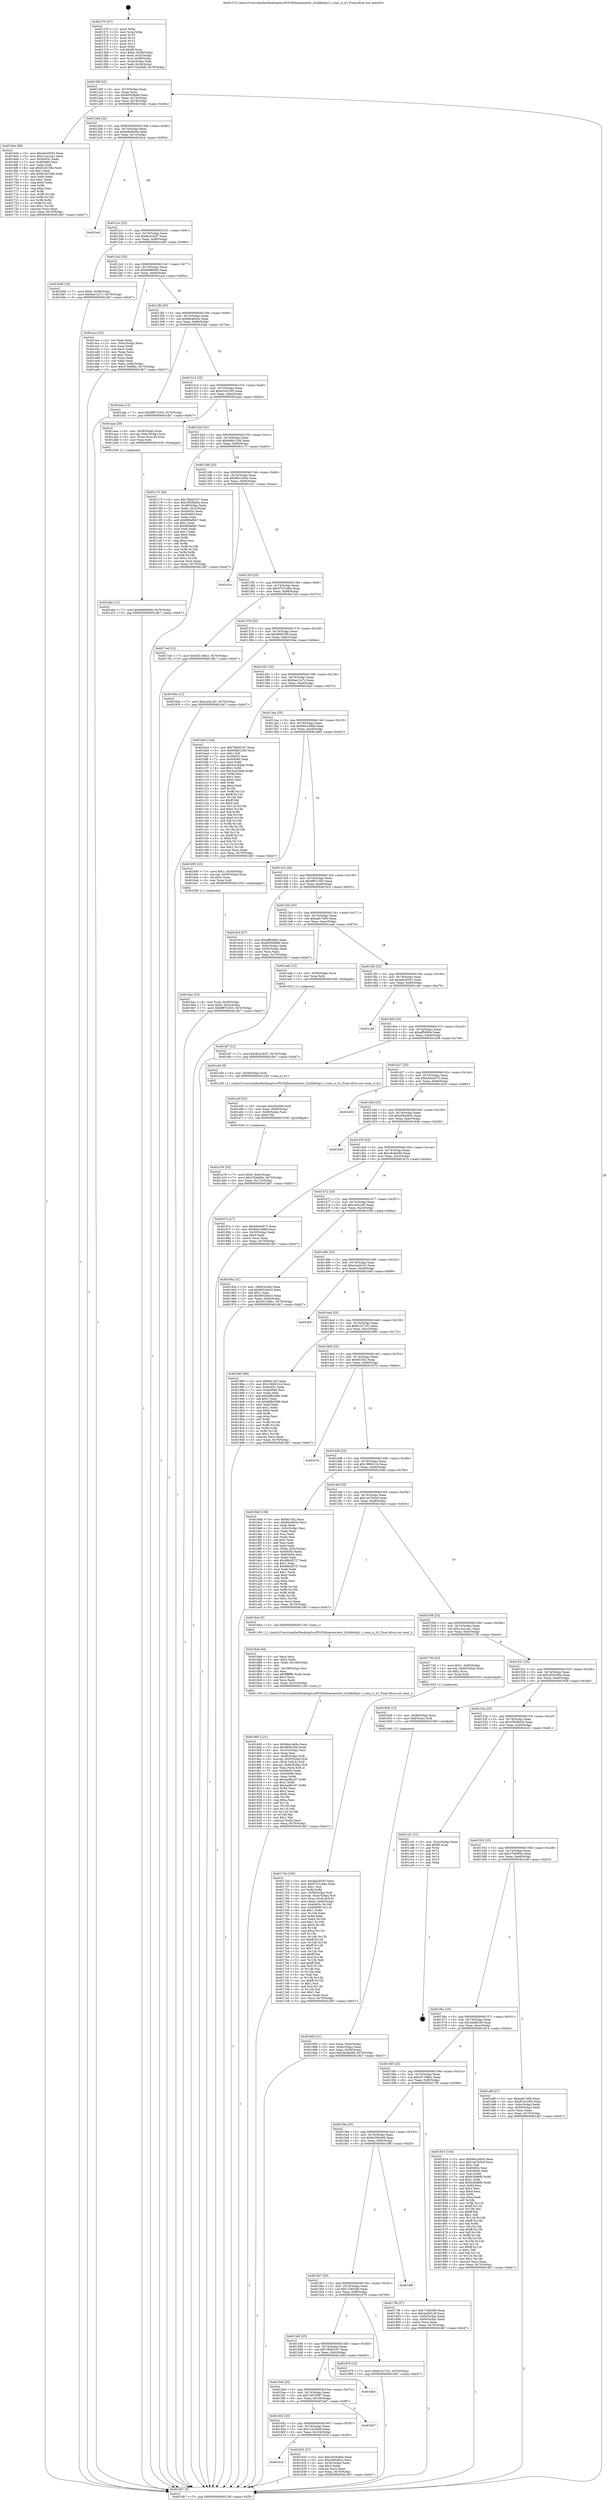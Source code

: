 digraph "0x401270" {
  label = "0x401270 (/mnt/c/Users/mathe/Desktop/tcc/POCII/binaries/extr_h2olibhttp1.c_conn_is_h1_Final-ollvm.out::main(0))"
  labelloc = "t"
  node[shape=record]

  Entry [label="",width=0.3,height=0.3,shape=circle,fillcolor=black,style=filled]
  "0x40129f" [label="{
     0x40129f [23]\l
     | [instrs]\l
     &nbsp;&nbsp;0x40129f \<+3\>: mov -0x70(%rbp),%eax\l
     &nbsp;&nbsp;0x4012a2 \<+2\>: mov %eax,%ecx\l
     &nbsp;&nbsp;0x4012a4 \<+6\>: sub $0x80928b8d,%ecx\l
     &nbsp;&nbsp;0x4012aa \<+3\>: mov %eax,-0x74(%rbp)\l
     &nbsp;&nbsp;0x4012ad \<+3\>: mov %ecx,-0x78(%rbp)\l
     &nbsp;&nbsp;0x4012b0 \<+6\>: je 00000000004016de \<main+0x46e\>\l
  }"]
  "0x4016de" [label="{
     0x4016de [88]\l
     | [instrs]\l
     &nbsp;&nbsp;0x4016de \<+5\>: mov $0xafa20553,%eax\l
     &nbsp;&nbsp;0x4016e3 \<+5\>: mov $0x1cca1aa1,%ecx\l
     &nbsp;&nbsp;0x4016e8 \<+7\>: mov 0x40405c,%edx\l
     &nbsp;&nbsp;0x4016ef \<+7\>: mov 0x404060,%esi\l
     &nbsp;&nbsp;0x4016f6 \<+2\>: mov %edx,%edi\l
     &nbsp;&nbsp;0x4016f8 \<+6\>: sub $0xf23d158d,%edi\l
     &nbsp;&nbsp;0x4016fe \<+3\>: sub $0x1,%edi\l
     &nbsp;&nbsp;0x401701 \<+6\>: add $0xf23d158d,%edi\l
     &nbsp;&nbsp;0x401707 \<+3\>: imul %edi,%edx\l
     &nbsp;&nbsp;0x40170a \<+3\>: and $0x1,%edx\l
     &nbsp;&nbsp;0x40170d \<+3\>: cmp $0x0,%edx\l
     &nbsp;&nbsp;0x401710 \<+4\>: sete %r8b\l
     &nbsp;&nbsp;0x401714 \<+3\>: cmp $0xa,%esi\l
     &nbsp;&nbsp;0x401717 \<+4\>: setl %r9b\l
     &nbsp;&nbsp;0x40171b \<+3\>: mov %r8b,%r10b\l
     &nbsp;&nbsp;0x40171e \<+3\>: and %r9b,%r10b\l
     &nbsp;&nbsp;0x401721 \<+3\>: xor %r9b,%r8b\l
     &nbsp;&nbsp;0x401724 \<+3\>: or %r8b,%r10b\l
     &nbsp;&nbsp;0x401727 \<+4\>: test $0x1,%r10b\l
     &nbsp;&nbsp;0x40172b \<+3\>: cmovne %ecx,%eax\l
     &nbsp;&nbsp;0x40172e \<+3\>: mov %eax,-0x70(%rbp)\l
     &nbsp;&nbsp;0x401731 \<+5\>: jmp 0000000000401db7 \<main+0xb47\>\l
  }"]
  "0x4012b6" [label="{
     0x4012b6 [22]\l
     | [instrs]\l
     &nbsp;&nbsp;0x4012b6 \<+5\>: jmp 00000000004012bb \<main+0x4b\>\l
     &nbsp;&nbsp;0x4012bb \<+3\>: mov -0x74(%rbp),%eax\l
     &nbsp;&nbsp;0x4012be \<+5\>: sub $0x840d8c6a,%eax\l
     &nbsp;&nbsp;0x4012c3 \<+3\>: mov %eax,-0x7c(%rbp)\l
     &nbsp;&nbsp;0x4012c6 \<+6\>: je 0000000000401bc4 \<main+0x954\>\l
  }"]
  Exit [label="",width=0.3,height=0.3,shape=circle,fillcolor=black,style=filled,peripheries=2]
  "0x401bc4" [label="{
     0x401bc4\l
  }", style=dashed]
  "0x4012cc" [label="{
     0x4012cc [22]\l
     | [instrs]\l
     &nbsp;&nbsp;0x4012cc \<+5\>: jmp 00000000004012d1 \<main+0x61\>\l
     &nbsp;&nbsp;0x4012d1 \<+3\>: mov -0x74(%rbp),%eax\l
     &nbsp;&nbsp;0x4012d4 \<+5\>: sub $0x8c418cf7,%eax\l
     &nbsp;&nbsp;0x4012d9 \<+3\>: mov %eax,-0x80(%rbp)\l
     &nbsp;&nbsp;0x4012dc \<+6\>: je 0000000000401bd0 \<main+0x960\>\l
  }"]
  "0x401af7" [label="{
     0x401af7 [12]\l
     | [instrs]\l
     &nbsp;&nbsp;0x401af7 \<+7\>: movl $0x8c418cf7,-0x70(%rbp)\l
     &nbsp;&nbsp;0x401afe \<+5\>: jmp 0000000000401db7 \<main+0xb47\>\l
  }"]
  "0x401bd0" [label="{
     0x401bd0 [19]\l
     | [instrs]\l
     &nbsp;&nbsp;0x401bd0 \<+7\>: movl $0x0,-0x38(%rbp)\l
     &nbsp;&nbsp;0x401bd7 \<+7\>: movl $0x9ae12c7c,-0x70(%rbp)\l
     &nbsp;&nbsp;0x401bde \<+5\>: jmp 0000000000401db7 \<main+0xb47\>\l
  }"]
  "0x4012e2" [label="{
     0x4012e2 [25]\l
     | [instrs]\l
     &nbsp;&nbsp;0x4012e2 \<+5\>: jmp 00000000004012e7 \<main+0x77\>\l
     &nbsp;&nbsp;0x4012e7 \<+3\>: mov -0x74(%rbp),%eax\l
     &nbsp;&nbsp;0x4012ea \<+5\>: sub $0x8e8884f4,%eax\l
     &nbsp;&nbsp;0x4012ef \<+6\>: mov %eax,-0x84(%rbp)\l
     &nbsp;&nbsp;0x4012f5 \<+6\>: je 0000000000401aca \<main+0x85a\>\l
  }"]
  "0x401abe" [label="{
     0x401abe [12]\l
     | [instrs]\l
     &nbsp;&nbsp;0x401abe \<+7\>: movl $0x8e8884f4,-0x70(%rbp)\l
     &nbsp;&nbsp;0x401ac5 \<+5\>: jmp 0000000000401db7 \<main+0xb47\>\l
  }"]
  "0x401aca" [label="{
     0x401aca [33]\l
     | [instrs]\l
     &nbsp;&nbsp;0x401aca \<+2\>: xor %eax,%eax\l
     &nbsp;&nbsp;0x401acc \<+3\>: mov -0x6c(%rbp),%ecx\l
     &nbsp;&nbsp;0x401acf \<+2\>: mov %eax,%edx\l
     &nbsp;&nbsp;0x401ad1 \<+2\>: sub %ecx,%edx\l
     &nbsp;&nbsp;0x401ad3 \<+2\>: mov %eax,%ecx\l
     &nbsp;&nbsp;0x401ad5 \<+3\>: sub $0x1,%ecx\l
     &nbsp;&nbsp;0x401ad8 \<+2\>: add %ecx,%edx\l
     &nbsp;&nbsp;0x401ada \<+2\>: sub %edx,%eax\l
     &nbsp;&nbsp;0x401adc \<+3\>: mov %eax,-0x6c(%rbp)\l
     &nbsp;&nbsp;0x401adf \<+7\>: movl $0x37b6df5e,-0x70(%rbp)\l
     &nbsp;&nbsp;0x401ae6 \<+5\>: jmp 0000000000401db7 \<main+0xb47\>\l
  }"]
  "0x4012fb" [label="{
     0x4012fb [25]\l
     | [instrs]\l
     &nbsp;&nbsp;0x4012fb \<+5\>: jmp 0000000000401300 \<main+0x90\>\l
     &nbsp;&nbsp;0x401300 \<+3\>: mov -0x74(%rbp),%eax\l
     &nbsp;&nbsp;0x401303 \<+5\>: sub $0x8fca845e,%eax\l
     &nbsp;&nbsp;0x401308 \<+6\>: mov %eax,-0x88(%rbp)\l
     &nbsp;&nbsp;0x40130e \<+6\>: je 0000000000401a4a \<main+0x7da\>\l
  }"]
  "0x401a76" [label="{
     0x401a76 [25]\l
     | [instrs]\l
     &nbsp;&nbsp;0x401a76 \<+7\>: movl $0x0,-0x6c(%rbp)\l
     &nbsp;&nbsp;0x401a7d \<+7\>: movl $0x37b6df5e,-0x70(%rbp)\l
     &nbsp;&nbsp;0x401a84 \<+6\>: mov %eax,-0x110(%rbp)\l
     &nbsp;&nbsp;0x401a8a \<+5\>: jmp 0000000000401db7 \<main+0xb47\>\l
  }"]
  "0x401a4a" [label="{
     0x401a4a [12]\l
     | [instrs]\l
     &nbsp;&nbsp;0x401a4a \<+7\>: movl $0x9f972303,-0x70(%rbp)\l
     &nbsp;&nbsp;0x401a51 \<+5\>: jmp 0000000000401db7 \<main+0xb47\>\l
  }"]
  "0x401314" [label="{
     0x401314 [25]\l
     | [instrs]\l
     &nbsp;&nbsp;0x401314 \<+5\>: jmp 0000000000401319 \<main+0xa9\>\l
     &nbsp;&nbsp;0x401319 \<+3\>: mov -0x74(%rbp),%eax\l
     &nbsp;&nbsp;0x40131c \<+5\>: sub $0x91641f05,%eax\l
     &nbsp;&nbsp;0x401321 \<+6\>: mov %eax,-0x8c(%rbp)\l
     &nbsp;&nbsp;0x401327 \<+6\>: je 0000000000401aaa \<main+0x83a\>\l
  }"]
  "0x401a5f" [label="{
     0x401a5f [23]\l
     | [instrs]\l
     &nbsp;&nbsp;0x401a5f \<+10\>: movabs $0x4020b6,%rdi\l
     &nbsp;&nbsp;0x401a69 \<+3\>: mov %eax,-0x68(%rbp)\l
     &nbsp;&nbsp;0x401a6c \<+3\>: mov -0x68(%rbp),%esi\l
     &nbsp;&nbsp;0x401a6f \<+2\>: mov $0x0,%al\l
     &nbsp;&nbsp;0x401a71 \<+5\>: call 0000000000401040 \<printf@plt\>\l
     | [calls]\l
     &nbsp;&nbsp;0x401040 \{1\} (unknown)\l
  }"]
  "0x401aaa" [label="{
     0x401aaa [20]\l
     | [instrs]\l
     &nbsp;&nbsp;0x401aaa \<+4\>: mov -0x58(%rbp),%rax\l
     &nbsp;&nbsp;0x401aae \<+4\>: movslq -0x6c(%rbp),%rcx\l
     &nbsp;&nbsp;0x401ab2 \<+4\>: mov (%rax,%rcx,8),%rax\l
     &nbsp;&nbsp;0x401ab6 \<+3\>: mov %rax,%rdi\l
     &nbsp;&nbsp;0x401ab9 \<+5\>: call 0000000000401030 \<free@plt\>\l
     | [calls]\l
     &nbsp;&nbsp;0x401030 \{1\} (unknown)\l
  }"]
  "0x40132d" [label="{
     0x40132d [25]\l
     | [instrs]\l
     &nbsp;&nbsp;0x40132d \<+5\>: jmp 0000000000401332 \<main+0xc2\>\l
     &nbsp;&nbsp;0x401332 \<+3\>: mov -0x74(%rbp),%eax\l
     &nbsp;&nbsp;0x401335 \<+5\>: sub $0x946b1206,%eax\l
     &nbsp;&nbsp;0x40133a \<+6\>: mov %eax,-0x90(%rbp)\l
     &nbsp;&nbsp;0x401340 \<+6\>: je 0000000000401c73 \<main+0xa03\>\l
  }"]
  "0x4018d5" [label="{
     0x4018d5 [121]\l
     | [instrs]\l
     &nbsp;&nbsp;0x4018d5 \<+5\>: mov $0x96a1e65e,%ecx\l
     &nbsp;&nbsp;0x4018da \<+5\>: mov $0x984f1f5b,%edx\l
     &nbsp;&nbsp;0x4018df \<+6\>: mov -0x10c(%rbp),%esi\l
     &nbsp;&nbsp;0x4018e5 \<+3\>: imul %eax,%esi\l
     &nbsp;&nbsp;0x4018e8 \<+4\>: mov -0x58(%rbp),%rdi\l
     &nbsp;&nbsp;0x4018ec \<+4\>: movslq -0x5c(%rbp),%r8\l
     &nbsp;&nbsp;0x4018f0 \<+4\>: mov (%rdi,%r8,8),%rdi\l
     &nbsp;&nbsp;0x4018f4 \<+4\>: movslq -0x64(%rbp),%r8\l
     &nbsp;&nbsp;0x4018f8 \<+4\>: mov %esi,(%rdi,%r8,4)\l
     &nbsp;&nbsp;0x4018fc \<+7\>: mov 0x40405c,%eax\l
     &nbsp;&nbsp;0x401903 \<+7\>: mov 0x404060,%esi\l
     &nbsp;&nbsp;0x40190a \<+3\>: mov %eax,%r9d\l
     &nbsp;&nbsp;0x40190d \<+7\>: sub $0x4adfb167,%r9d\l
     &nbsp;&nbsp;0x401914 \<+4\>: sub $0x1,%r9d\l
     &nbsp;&nbsp;0x401918 \<+7\>: add $0x4adfb167,%r9d\l
     &nbsp;&nbsp;0x40191f \<+4\>: imul %r9d,%eax\l
     &nbsp;&nbsp;0x401923 \<+3\>: and $0x1,%eax\l
     &nbsp;&nbsp;0x401926 \<+3\>: cmp $0x0,%eax\l
     &nbsp;&nbsp;0x401929 \<+4\>: sete %r10b\l
     &nbsp;&nbsp;0x40192d \<+3\>: cmp $0xa,%esi\l
     &nbsp;&nbsp;0x401930 \<+4\>: setl %r11b\l
     &nbsp;&nbsp;0x401934 \<+3\>: mov %r10b,%bl\l
     &nbsp;&nbsp;0x401937 \<+3\>: and %r11b,%bl\l
     &nbsp;&nbsp;0x40193a \<+3\>: xor %r11b,%r10b\l
     &nbsp;&nbsp;0x40193d \<+3\>: or %r10b,%bl\l
     &nbsp;&nbsp;0x401940 \<+3\>: test $0x1,%bl\l
     &nbsp;&nbsp;0x401943 \<+3\>: cmovne %edx,%ecx\l
     &nbsp;&nbsp;0x401946 \<+3\>: mov %ecx,-0x70(%rbp)\l
     &nbsp;&nbsp;0x401949 \<+5\>: jmp 0000000000401db7 \<main+0xb47\>\l
  }"]
  "0x401c73" [label="{
     0x401c73 [94]\l
     | [instrs]\l
     &nbsp;&nbsp;0x401c73 \<+5\>: mov $0x780d2167,%eax\l
     &nbsp;&nbsp;0x401c78 \<+5\>: mov $0x35838a54,%ecx\l
     &nbsp;&nbsp;0x401c7d \<+3\>: mov -0x38(%rbp),%edx\l
     &nbsp;&nbsp;0x401c80 \<+3\>: mov %edx,-0x2c(%rbp)\l
     &nbsp;&nbsp;0x401c83 \<+7\>: mov 0x40405c,%edx\l
     &nbsp;&nbsp;0x401c8a \<+7\>: mov 0x404060,%esi\l
     &nbsp;&nbsp;0x401c91 \<+2\>: mov %edx,%edi\l
     &nbsp;&nbsp;0x401c93 \<+6\>: add $0x969af4b7,%edi\l
     &nbsp;&nbsp;0x401c99 \<+3\>: sub $0x1,%edi\l
     &nbsp;&nbsp;0x401c9c \<+6\>: sub $0x969af4b7,%edi\l
     &nbsp;&nbsp;0x401ca2 \<+3\>: imul %edi,%edx\l
     &nbsp;&nbsp;0x401ca5 \<+3\>: and $0x1,%edx\l
     &nbsp;&nbsp;0x401ca8 \<+3\>: cmp $0x0,%edx\l
     &nbsp;&nbsp;0x401cab \<+4\>: sete %r8b\l
     &nbsp;&nbsp;0x401caf \<+3\>: cmp $0xa,%esi\l
     &nbsp;&nbsp;0x401cb2 \<+4\>: setl %r9b\l
     &nbsp;&nbsp;0x401cb6 \<+3\>: mov %r8b,%r10b\l
     &nbsp;&nbsp;0x401cb9 \<+3\>: and %r9b,%r10b\l
     &nbsp;&nbsp;0x401cbc \<+3\>: xor %r9b,%r8b\l
     &nbsp;&nbsp;0x401cbf \<+3\>: or %r8b,%r10b\l
     &nbsp;&nbsp;0x401cc2 \<+4\>: test $0x1,%r10b\l
     &nbsp;&nbsp;0x401cc6 \<+3\>: cmovne %ecx,%eax\l
     &nbsp;&nbsp;0x401cc9 \<+3\>: mov %eax,-0x70(%rbp)\l
     &nbsp;&nbsp;0x401ccc \<+5\>: jmp 0000000000401db7 \<main+0xb47\>\l
  }"]
  "0x401346" [label="{
     0x401346 [25]\l
     | [instrs]\l
     &nbsp;&nbsp;0x401346 \<+5\>: jmp 000000000040134b \<main+0xdb\>\l
     &nbsp;&nbsp;0x40134b \<+3\>: mov -0x74(%rbp),%eax\l
     &nbsp;&nbsp;0x40134e \<+5\>: sub $0x96a1e65e,%eax\l
     &nbsp;&nbsp;0x401353 \<+6\>: mov %eax,-0x94(%rbp)\l
     &nbsp;&nbsp;0x401359 \<+6\>: je 0000000000401d1c \<main+0xaac\>\l
  }"]
  "0x4018a9" [label="{
     0x4018a9 [44]\l
     | [instrs]\l
     &nbsp;&nbsp;0x4018a9 \<+2\>: xor %ecx,%ecx\l
     &nbsp;&nbsp;0x4018ab \<+5\>: mov $0x2,%edx\l
     &nbsp;&nbsp;0x4018b0 \<+6\>: mov %edx,-0x108(%rbp)\l
     &nbsp;&nbsp;0x4018b6 \<+1\>: cltd\l
     &nbsp;&nbsp;0x4018b7 \<+6\>: mov -0x108(%rbp),%esi\l
     &nbsp;&nbsp;0x4018bd \<+2\>: idiv %esi\l
     &nbsp;&nbsp;0x4018bf \<+6\>: imul $0xfffffffe,%edx,%edx\l
     &nbsp;&nbsp;0x4018c5 \<+3\>: sub $0x1,%ecx\l
     &nbsp;&nbsp;0x4018c8 \<+2\>: sub %ecx,%edx\l
     &nbsp;&nbsp;0x4018ca \<+6\>: mov %edx,-0x10c(%rbp)\l
     &nbsp;&nbsp;0x4018d0 \<+5\>: call 0000000000401160 \<next_i\>\l
     | [calls]\l
     &nbsp;&nbsp;0x401160 \{1\} (/mnt/c/Users/mathe/Desktop/tcc/POCII/binaries/extr_h2olibhttp1.c_conn_is_h1_Final-ollvm.out::next_i)\l
  }"]
  "0x401d1c" [label="{
     0x401d1c\l
  }", style=dashed]
  "0x40135f" [label="{
     0x40135f [25]\l
     | [instrs]\l
     &nbsp;&nbsp;0x40135f \<+5\>: jmp 0000000000401364 \<main+0xf4\>\l
     &nbsp;&nbsp;0x401364 \<+3\>: mov -0x74(%rbp),%eax\l
     &nbsp;&nbsp;0x401367 \<+5\>: sub $0x97331d6a,%eax\l
     &nbsp;&nbsp;0x40136c \<+6\>: mov %eax,-0x98(%rbp)\l
     &nbsp;&nbsp;0x401372 \<+6\>: je 00000000004017ed \<main+0x57d\>\l
  }"]
  "0x40174d" [label="{
     0x40174d [160]\l
     | [instrs]\l
     &nbsp;&nbsp;0x40174d \<+5\>: mov $0xafa20553,%ecx\l
     &nbsp;&nbsp;0x401752 \<+5\>: mov $0x97331d6a,%edx\l
     &nbsp;&nbsp;0x401757 \<+3\>: mov $0x1,%sil\l
     &nbsp;&nbsp;0x40175a \<+3\>: xor %r8d,%r8d\l
     &nbsp;&nbsp;0x40175d \<+4\>: mov -0x58(%rbp),%rdi\l
     &nbsp;&nbsp;0x401761 \<+4\>: movslq -0x5c(%rbp),%r9\l
     &nbsp;&nbsp;0x401765 \<+4\>: mov %rax,(%rdi,%r9,8)\l
     &nbsp;&nbsp;0x401769 \<+7\>: movl $0x0,-0x64(%rbp)\l
     &nbsp;&nbsp;0x401770 \<+8\>: mov 0x40405c,%r10d\l
     &nbsp;&nbsp;0x401778 \<+8\>: mov 0x404060,%r11d\l
     &nbsp;&nbsp;0x401780 \<+4\>: sub $0x1,%r8d\l
     &nbsp;&nbsp;0x401784 \<+3\>: mov %r10d,%ebx\l
     &nbsp;&nbsp;0x401787 \<+3\>: add %r8d,%ebx\l
     &nbsp;&nbsp;0x40178a \<+4\>: imul %ebx,%r10d\l
     &nbsp;&nbsp;0x40178e \<+4\>: and $0x1,%r10d\l
     &nbsp;&nbsp;0x401792 \<+4\>: cmp $0x0,%r10d\l
     &nbsp;&nbsp;0x401796 \<+4\>: sete %r14b\l
     &nbsp;&nbsp;0x40179a \<+4\>: cmp $0xa,%r11d\l
     &nbsp;&nbsp;0x40179e \<+4\>: setl %r15b\l
     &nbsp;&nbsp;0x4017a2 \<+3\>: mov %r14b,%r12b\l
     &nbsp;&nbsp;0x4017a5 \<+4\>: xor $0xff,%r12b\l
     &nbsp;&nbsp;0x4017a9 \<+3\>: mov %r15b,%r13b\l
     &nbsp;&nbsp;0x4017ac \<+4\>: xor $0xff,%r13b\l
     &nbsp;&nbsp;0x4017b0 \<+4\>: xor $0x1,%sil\l
     &nbsp;&nbsp;0x4017b4 \<+3\>: mov %r12b,%al\l
     &nbsp;&nbsp;0x4017b7 \<+2\>: and $0xff,%al\l
     &nbsp;&nbsp;0x4017b9 \<+3\>: and %sil,%r14b\l
     &nbsp;&nbsp;0x4017bc \<+3\>: mov %r13b,%dil\l
     &nbsp;&nbsp;0x4017bf \<+4\>: and $0xff,%dil\l
     &nbsp;&nbsp;0x4017c3 \<+3\>: and %sil,%r15b\l
     &nbsp;&nbsp;0x4017c6 \<+3\>: or %r14b,%al\l
     &nbsp;&nbsp;0x4017c9 \<+3\>: or %r15b,%dil\l
     &nbsp;&nbsp;0x4017cc \<+3\>: xor %dil,%al\l
     &nbsp;&nbsp;0x4017cf \<+3\>: or %r13b,%r12b\l
     &nbsp;&nbsp;0x4017d2 \<+4\>: xor $0xff,%r12b\l
     &nbsp;&nbsp;0x4017d6 \<+4\>: or $0x1,%sil\l
     &nbsp;&nbsp;0x4017da \<+3\>: and %sil,%r12b\l
     &nbsp;&nbsp;0x4017dd \<+3\>: or %r12b,%al\l
     &nbsp;&nbsp;0x4017e0 \<+2\>: test $0x1,%al\l
     &nbsp;&nbsp;0x4017e2 \<+3\>: cmovne %edx,%ecx\l
     &nbsp;&nbsp;0x4017e5 \<+3\>: mov %ecx,-0x70(%rbp)\l
     &nbsp;&nbsp;0x4017e8 \<+5\>: jmp 0000000000401db7 \<main+0xb47\>\l
  }"]
  "0x4017ed" [label="{
     0x4017ed [12]\l
     | [instrs]\l
     &nbsp;&nbsp;0x4017ed \<+7\>: movl $0x5f119bb1,-0x70(%rbp)\l
     &nbsp;&nbsp;0x4017f4 \<+5\>: jmp 0000000000401db7 \<main+0xb47\>\l
  }"]
  "0x401378" [label="{
     0x401378 [25]\l
     | [instrs]\l
     &nbsp;&nbsp;0x401378 \<+5\>: jmp 000000000040137d \<main+0x10d\>\l
     &nbsp;&nbsp;0x40137d \<+3\>: mov -0x74(%rbp),%eax\l
     &nbsp;&nbsp;0x401380 \<+5\>: sub $0x984f1f5b,%eax\l
     &nbsp;&nbsp;0x401385 \<+6\>: mov %eax,-0x9c(%rbp)\l
     &nbsp;&nbsp;0x40138b \<+6\>: je 000000000040194e \<main+0x6de\>\l
  }"]
  "0x4016ac" [label="{
     0x4016ac [23]\l
     | [instrs]\l
     &nbsp;&nbsp;0x4016ac \<+4\>: mov %rax,-0x58(%rbp)\l
     &nbsp;&nbsp;0x4016b0 \<+7\>: movl $0x0,-0x5c(%rbp)\l
     &nbsp;&nbsp;0x4016b7 \<+7\>: movl $0x9f972303,-0x70(%rbp)\l
     &nbsp;&nbsp;0x4016be \<+5\>: jmp 0000000000401db7 \<main+0xb47\>\l
  }"]
  "0x40194e" [label="{
     0x40194e [12]\l
     | [instrs]\l
     &nbsp;&nbsp;0x40194e \<+7\>: movl $0xcacb1af1,-0x70(%rbp)\l
     &nbsp;&nbsp;0x401955 \<+5\>: jmp 0000000000401db7 \<main+0xb47\>\l
  }"]
  "0x401391" [label="{
     0x401391 [25]\l
     | [instrs]\l
     &nbsp;&nbsp;0x401391 \<+5\>: jmp 0000000000401396 \<main+0x126\>\l
     &nbsp;&nbsp;0x401396 \<+3\>: mov -0x74(%rbp),%eax\l
     &nbsp;&nbsp;0x401399 \<+5\>: sub $0x9ae12c7c,%eax\l
     &nbsp;&nbsp;0x40139e \<+6\>: mov %eax,-0xa0(%rbp)\l
     &nbsp;&nbsp;0x4013a4 \<+6\>: je 0000000000401be3 \<main+0x973\>\l
  }"]
  "0x401665" [label="{
     0x401665 [21]\l
     | [instrs]\l
     &nbsp;&nbsp;0x401665 \<+3\>: mov %eax,-0x4c(%rbp)\l
     &nbsp;&nbsp;0x401668 \<+3\>: mov -0x4c(%rbp),%eax\l
     &nbsp;&nbsp;0x40166b \<+3\>: mov %eax,-0x30(%rbp)\l
     &nbsp;&nbsp;0x40166e \<+7\>: movl $0xc8cdeb0d,-0x70(%rbp)\l
     &nbsp;&nbsp;0x401675 \<+5\>: jmp 0000000000401db7 \<main+0xb47\>\l
  }"]
  "0x401be3" [label="{
     0x401be3 [144]\l
     | [instrs]\l
     &nbsp;&nbsp;0x401be3 \<+5\>: mov $0x780d2167,%eax\l
     &nbsp;&nbsp;0x401be8 \<+5\>: mov $0x946b1206,%ecx\l
     &nbsp;&nbsp;0x401bed \<+2\>: mov $0x1,%dl\l
     &nbsp;&nbsp;0x401bef \<+7\>: mov 0x40405c,%esi\l
     &nbsp;&nbsp;0x401bf6 \<+7\>: mov 0x404060,%edi\l
     &nbsp;&nbsp;0x401bfd \<+3\>: mov %esi,%r8d\l
     &nbsp;&nbsp;0x401c00 \<+7\>: add $0x3ce25ebb,%r8d\l
     &nbsp;&nbsp;0x401c07 \<+4\>: sub $0x1,%r8d\l
     &nbsp;&nbsp;0x401c0b \<+7\>: sub $0x3ce25ebb,%r8d\l
     &nbsp;&nbsp;0x401c12 \<+4\>: imul %r8d,%esi\l
     &nbsp;&nbsp;0x401c16 \<+3\>: and $0x1,%esi\l
     &nbsp;&nbsp;0x401c19 \<+3\>: cmp $0x0,%esi\l
     &nbsp;&nbsp;0x401c1c \<+4\>: sete %r9b\l
     &nbsp;&nbsp;0x401c20 \<+3\>: cmp $0xa,%edi\l
     &nbsp;&nbsp;0x401c23 \<+4\>: setl %r10b\l
     &nbsp;&nbsp;0x401c27 \<+3\>: mov %r9b,%r11b\l
     &nbsp;&nbsp;0x401c2a \<+4\>: xor $0xff,%r11b\l
     &nbsp;&nbsp;0x401c2e \<+3\>: mov %r10b,%bl\l
     &nbsp;&nbsp;0x401c31 \<+3\>: xor $0xff,%bl\l
     &nbsp;&nbsp;0x401c34 \<+3\>: xor $0x0,%dl\l
     &nbsp;&nbsp;0x401c37 \<+3\>: mov %r11b,%r14b\l
     &nbsp;&nbsp;0x401c3a \<+4\>: and $0x0,%r14b\l
     &nbsp;&nbsp;0x401c3e \<+3\>: and %dl,%r9b\l
     &nbsp;&nbsp;0x401c41 \<+3\>: mov %bl,%r15b\l
     &nbsp;&nbsp;0x401c44 \<+4\>: and $0x0,%r15b\l
     &nbsp;&nbsp;0x401c48 \<+3\>: and %dl,%r10b\l
     &nbsp;&nbsp;0x401c4b \<+3\>: or %r9b,%r14b\l
     &nbsp;&nbsp;0x401c4e \<+3\>: or %r10b,%r15b\l
     &nbsp;&nbsp;0x401c51 \<+3\>: xor %r15b,%r14b\l
     &nbsp;&nbsp;0x401c54 \<+3\>: or %bl,%r11b\l
     &nbsp;&nbsp;0x401c57 \<+4\>: xor $0xff,%r11b\l
     &nbsp;&nbsp;0x401c5b \<+3\>: or $0x0,%dl\l
     &nbsp;&nbsp;0x401c5e \<+3\>: and %dl,%r11b\l
     &nbsp;&nbsp;0x401c61 \<+3\>: or %r11b,%r14b\l
     &nbsp;&nbsp;0x401c64 \<+4\>: test $0x1,%r14b\l
     &nbsp;&nbsp;0x401c68 \<+3\>: cmovne %ecx,%eax\l
     &nbsp;&nbsp;0x401c6b \<+3\>: mov %eax,-0x70(%rbp)\l
     &nbsp;&nbsp;0x401c6e \<+5\>: jmp 0000000000401db7 \<main+0xb47\>\l
  }"]
  "0x4013aa" [label="{
     0x4013aa [25]\l
     | [instrs]\l
     &nbsp;&nbsp;0x4013aa \<+5\>: jmp 00000000004013af \<main+0x13f\>\l
     &nbsp;&nbsp;0x4013af \<+3\>: mov -0x74(%rbp),%eax\l
     &nbsp;&nbsp;0x4013b2 \<+5\>: sub $0x9eb14d6b,%eax\l
     &nbsp;&nbsp;0x4013b7 \<+6\>: mov %eax,-0xa4(%rbp)\l
     &nbsp;&nbsp;0x4013bd \<+6\>: je 0000000000401695 \<main+0x425\>\l
  }"]
  "0x401270" [label="{
     0x401270 [47]\l
     | [instrs]\l
     &nbsp;&nbsp;0x401270 \<+1\>: push %rbp\l
     &nbsp;&nbsp;0x401271 \<+3\>: mov %rsp,%rbp\l
     &nbsp;&nbsp;0x401274 \<+2\>: push %r15\l
     &nbsp;&nbsp;0x401276 \<+2\>: push %r14\l
     &nbsp;&nbsp;0x401278 \<+2\>: push %r13\l
     &nbsp;&nbsp;0x40127a \<+2\>: push %r12\l
     &nbsp;&nbsp;0x40127c \<+1\>: push %rbx\l
     &nbsp;&nbsp;0x40127d \<+7\>: sub $0xf8,%rsp\l
     &nbsp;&nbsp;0x401284 \<+7\>: movl $0x0,-0x38(%rbp)\l
     &nbsp;&nbsp;0x40128b \<+3\>: mov %edi,-0x3c(%rbp)\l
     &nbsp;&nbsp;0x40128e \<+4\>: mov %rsi,-0x48(%rbp)\l
     &nbsp;&nbsp;0x401292 \<+3\>: mov -0x3c(%rbp),%edi\l
     &nbsp;&nbsp;0x401295 \<+3\>: mov %edi,-0x34(%rbp)\l
     &nbsp;&nbsp;0x401298 \<+7\>: movl $0x7c2cb4d6,-0x70(%rbp)\l
  }"]
  "0x401695" [label="{
     0x401695 [23]\l
     | [instrs]\l
     &nbsp;&nbsp;0x401695 \<+7\>: movl $0x1,-0x50(%rbp)\l
     &nbsp;&nbsp;0x40169c \<+4\>: movslq -0x50(%rbp),%rax\l
     &nbsp;&nbsp;0x4016a0 \<+4\>: shl $0x3,%rax\l
     &nbsp;&nbsp;0x4016a4 \<+3\>: mov %rax,%rdi\l
     &nbsp;&nbsp;0x4016a7 \<+5\>: call 0000000000401050 \<malloc@plt\>\l
     | [calls]\l
     &nbsp;&nbsp;0x401050 \{1\} (unknown)\l
  }"]
  "0x4013c3" [label="{
     0x4013c3 [25]\l
     | [instrs]\l
     &nbsp;&nbsp;0x4013c3 \<+5\>: jmp 00000000004013c8 \<main+0x158\>\l
     &nbsp;&nbsp;0x4013c8 \<+3\>: mov -0x74(%rbp),%eax\l
     &nbsp;&nbsp;0x4013cb \<+5\>: sub $0x9f972303,%eax\l
     &nbsp;&nbsp;0x4013d0 \<+6\>: mov %eax,-0xa8(%rbp)\l
     &nbsp;&nbsp;0x4013d6 \<+6\>: je 00000000004016c3 \<main+0x453\>\l
  }"]
  "0x401db7" [label="{
     0x401db7 [5]\l
     | [instrs]\l
     &nbsp;&nbsp;0x401db7 \<+5\>: jmp 000000000040129f \<main+0x2f\>\l
  }"]
  "0x4016c3" [label="{
     0x4016c3 [27]\l
     | [instrs]\l
     &nbsp;&nbsp;0x4016c3 \<+5\>: mov $0xaff5d95e,%eax\l
     &nbsp;&nbsp;0x4016c8 \<+5\>: mov $0x80928b8d,%ecx\l
     &nbsp;&nbsp;0x4016cd \<+3\>: mov -0x5c(%rbp),%edx\l
     &nbsp;&nbsp;0x4016d0 \<+3\>: cmp -0x50(%rbp),%edx\l
     &nbsp;&nbsp;0x4016d3 \<+3\>: cmovl %ecx,%eax\l
     &nbsp;&nbsp;0x4016d6 \<+3\>: mov %eax,-0x70(%rbp)\l
     &nbsp;&nbsp;0x4016d9 \<+5\>: jmp 0000000000401db7 \<main+0xb47\>\l
  }"]
  "0x4013dc" [label="{
     0x4013dc [25]\l
     | [instrs]\l
     &nbsp;&nbsp;0x4013dc \<+5\>: jmp 00000000004013e1 \<main+0x171\>\l
     &nbsp;&nbsp;0x4013e1 \<+3\>: mov -0x74(%rbp),%eax\l
     &nbsp;&nbsp;0x4013e4 \<+5\>: sub $0xaafc7d00,%eax\l
     &nbsp;&nbsp;0x4013e9 \<+6\>: mov %eax,-0xac(%rbp)\l
     &nbsp;&nbsp;0x4013ef \<+6\>: je 0000000000401aeb \<main+0x87b\>\l
  }"]
  "0x40161b" [label="{
     0x40161b\l
  }", style=dashed]
  "0x401aeb" [label="{
     0x401aeb [12]\l
     | [instrs]\l
     &nbsp;&nbsp;0x401aeb \<+4\>: mov -0x58(%rbp),%rax\l
     &nbsp;&nbsp;0x401aef \<+3\>: mov %rax,%rdi\l
     &nbsp;&nbsp;0x401af2 \<+5\>: call 0000000000401030 \<free@plt\>\l
     | [calls]\l
     &nbsp;&nbsp;0x401030 \{1\} (unknown)\l
  }"]
  "0x4013f5" [label="{
     0x4013f5 [25]\l
     | [instrs]\l
     &nbsp;&nbsp;0x4013f5 \<+5\>: jmp 00000000004013fa \<main+0x18a\>\l
     &nbsp;&nbsp;0x4013fa \<+3\>: mov -0x74(%rbp),%eax\l
     &nbsp;&nbsp;0x4013fd \<+5\>: sub $0xafa20553,%eax\l
     &nbsp;&nbsp;0x401402 \<+6\>: mov %eax,-0xb0(%rbp)\l
     &nbsp;&nbsp;0x401408 \<+6\>: je 0000000000401ce6 \<main+0xa76\>\l
  }"]
  "0x401625" [label="{
     0x401625 [27]\l
     | [instrs]\l
     &nbsp;&nbsp;0x401625 \<+5\>: mov $0x2d34c60e,%eax\l
     &nbsp;&nbsp;0x40162a \<+5\>: mov $0xc094463c,%ecx\l
     &nbsp;&nbsp;0x40162f \<+3\>: mov -0x34(%rbp),%edx\l
     &nbsp;&nbsp;0x401632 \<+3\>: cmp $0x2,%edx\l
     &nbsp;&nbsp;0x401635 \<+3\>: cmovne %ecx,%eax\l
     &nbsp;&nbsp;0x401638 \<+3\>: mov %eax,-0x70(%rbp)\l
     &nbsp;&nbsp;0x40163b \<+5\>: jmp 0000000000401db7 \<main+0xb47\>\l
  }"]
  "0x401ce6" [label="{
     0x401ce6\l
  }", style=dashed]
  "0x40140e" [label="{
     0x40140e [25]\l
     | [instrs]\l
     &nbsp;&nbsp;0x40140e \<+5\>: jmp 0000000000401413 \<main+0x1a3\>\l
     &nbsp;&nbsp;0x401413 \<+3\>: mov -0x74(%rbp),%eax\l
     &nbsp;&nbsp;0x401416 \<+5\>: sub $0xaff5d95e,%eax\l
     &nbsp;&nbsp;0x40141b \<+6\>: mov %eax,-0xb4(%rbp)\l
     &nbsp;&nbsp;0x401421 \<+6\>: je 0000000000401a56 \<main+0x7e6\>\l
  }"]
  "0x401602" [label="{
     0x401602 [25]\l
     | [instrs]\l
     &nbsp;&nbsp;0x401602 \<+5\>: jmp 0000000000401607 \<main+0x397\>\l
     &nbsp;&nbsp;0x401607 \<+3\>: mov -0x74(%rbp),%eax\l
     &nbsp;&nbsp;0x40160a \<+5\>: sub $0x7c2cb4d6,%eax\l
     &nbsp;&nbsp;0x40160f \<+6\>: mov %eax,-0x104(%rbp)\l
     &nbsp;&nbsp;0x401615 \<+6\>: je 0000000000401625 \<main+0x3b5\>\l
  }"]
  "0x401a56" [label="{
     0x401a56 [9]\l
     | [instrs]\l
     &nbsp;&nbsp;0x401a56 \<+4\>: mov -0x58(%rbp),%rdi\l
     &nbsp;&nbsp;0x401a5a \<+5\>: call 0000000000401240 \<conn_is_h1\>\l
     | [calls]\l
     &nbsp;&nbsp;0x401240 \{1\} (/mnt/c/Users/mathe/Desktop/tcc/POCII/binaries/extr_h2olibhttp1.c_conn_is_h1_Final-ollvm.out::conn_is_h1)\l
  }"]
  "0x401427" [label="{
     0x401427 [25]\l
     | [instrs]\l
     &nbsp;&nbsp;0x401427 \<+5\>: jmp 000000000040142c \<main+0x1bc\>\l
     &nbsp;&nbsp;0x40142c \<+3\>: mov -0x74(%rbp),%eax\l
     &nbsp;&nbsp;0x40142f \<+5\>: sub $0xb5ded575,%eax\l
     &nbsp;&nbsp;0x401434 \<+6\>: mov %eax,-0xb8(%rbp)\l
     &nbsp;&nbsp;0x40143a \<+6\>: je 0000000000401b03 \<main+0x893\>\l
  }"]
  "0x401b67" [label="{
     0x401b67\l
  }", style=dashed]
  "0x401b03" [label="{
     0x401b03\l
  }", style=dashed]
  "0x401440" [label="{
     0x401440 [25]\l
     | [instrs]\l
     &nbsp;&nbsp;0x401440 \<+5\>: jmp 0000000000401445 \<main+0x1d5\>\l
     &nbsp;&nbsp;0x401445 \<+3\>: mov -0x74(%rbp),%eax\l
     &nbsp;&nbsp;0x401448 \<+5\>: sub $0xc094463c,%eax\l
     &nbsp;&nbsp;0x40144d \<+6\>: mov %eax,-0xbc(%rbp)\l
     &nbsp;&nbsp;0x401453 \<+6\>: je 0000000000401640 \<main+0x3d0\>\l
  }"]
  "0x4015e9" [label="{
     0x4015e9 [25]\l
     | [instrs]\l
     &nbsp;&nbsp;0x4015e9 \<+5\>: jmp 00000000004015ee \<main+0x37e\>\l
     &nbsp;&nbsp;0x4015ee \<+3\>: mov -0x74(%rbp),%eax\l
     &nbsp;&nbsp;0x4015f1 \<+5\>: sub $0x7a97d397,%eax\l
     &nbsp;&nbsp;0x4015f6 \<+6\>: mov %eax,-0x100(%rbp)\l
     &nbsp;&nbsp;0x4015fc \<+6\>: je 0000000000401b67 \<main+0x8f7\>\l
  }"]
  "0x401640" [label="{
     0x401640\l
  }", style=dashed]
  "0x401459" [label="{
     0x401459 [25]\l
     | [instrs]\l
     &nbsp;&nbsp;0x401459 \<+5\>: jmp 000000000040145e \<main+0x1ee\>\l
     &nbsp;&nbsp;0x40145e \<+3\>: mov -0x74(%rbp),%eax\l
     &nbsp;&nbsp;0x401461 \<+5\>: sub $0xc8cdeb0d,%eax\l
     &nbsp;&nbsp;0x401466 \<+6\>: mov %eax,-0xc0(%rbp)\l
     &nbsp;&nbsp;0x40146c \<+6\>: je 000000000040167a \<main+0x40a\>\l
  }"]
  "0x401db0" [label="{
     0x401db0\l
  }", style=dashed]
  "0x40167a" [label="{
     0x40167a [27]\l
     | [instrs]\l
     &nbsp;&nbsp;0x40167a \<+5\>: mov $0xb5ded575,%eax\l
     &nbsp;&nbsp;0x40167f \<+5\>: mov $0x9eb14d6b,%ecx\l
     &nbsp;&nbsp;0x401684 \<+3\>: mov -0x30(%rbp),%edx\l
     &nbsp;&nbsp;0x401687 \<+3\>: cmp $0x0,%edx\l
     &nbsp;&nbsp;0x40168a \<+3\>: cmove %ecx,%eax\l
     &nbsp;&nbsp;0x40168d \<+3\>: mov %eax,-0x70(%rbp)\l
     &nbsp;&nbsp;0x401690 \<+5\>: jmp 0000000000401db7 \<main+0xb47\>\l
  }"]
  "0x401472" [label="{
     0x401472 [25]\l
     | [instrs]\l
     &nbsp;&nbsp;0x401472 \<+5\>: jmp 0000000000401477 \<main+0x207\>\l
     &nbsp;&nbsp;0x401477 \<+3\>: mov -0x74(%rbp),%eax\l
     &nbsp;&nbsp;0x40147a \<+5\>: sub $0xcacb1af1,%eax\l
     &nbsp;&nbsp;0x40147f \<+6\>: mov %eax,-0xc4(%rbp)\l
     &nbsp;&nbsp;0x401485 \<+6\>: je 000000000040195a \<main+0x6ea\>\l
  }"]
  "0x4015d0" [label="{
     0x4015d0 [25]\l
     | [instrs]\l
     &nbsp;&nbsp;0x4015d0 \<+5\>: jmp 00000000004015d5 \<main+0x365\>\l
     &nbsp;&nbsp;0x4015d5 \<+3\>: mov -0x74(%rbp),%eax\l
     &nbsp;&nbsp;0x4015d8 \<+5\>: sub $0x780d2167,%eax\l
     &nbsp;&nbsp;0x4015dd \<+6\>: mov %eax,-0xfc(%rbp)\l
     &nbsp;&nbsp;0x4015e3 \<+6\>: je 0000000000401db0 \<main+0xb40\>\l
  }"]
  "0x40195a" [label="{
     0x40195a [31]\l
     | [instrs]\l
     &nbsp;&nbsp;0x40195a \<+3\>: mov -0x64(%rbp),%eax\l
     &nbsp;&nbsp;0x40195d \<+5\>: sub $0x89326ce3,%eax\l
     &nbsp;&nbsp;0x401962 \<+3\>: add $0x1,%eax\l
     &nbsp;&nbsp;0x401965 \<+5\>: add $0x89326ce3,%eax\l
     &nbsp;&nbsp;0x40196a \<+3\>: mov %eax,-0x64(%rbp)\l
     &nbsp;&nbsp;0x40196d \<+7\>: movl $0x5f119bb1,-0x70(%rbp)\l
     &nbsp;&nbsp;0x401974 \<+5\>: jmp 0000000000401db7 \<main+0xb47\>\l
  }"]
  "0x40148b" [label="{
     0x40148b [25]\l
     | [instrs]\l
     &nbsp;&nbsp;0x40148b \<+5\>: jmp 0000000000401490 \<main+0x220\>\l
     &nbsp;&nbsp;0x401490 \<+3\>: mov -0x74(%rbp),%eax\l
     &nbsp;&nbsp;0x401493 \<+5\>: sub $0xe2ad415c,%eax\l
     &nbsp;&nbsp;0x401498 \<+6\>: mov %eax,-0xc8(%rbp)\l
     &nbsp;&nbsp;0x40149e \<+6\>: je 0000000000401b0f \<main+0x89f\>\l
  }"]
  "0x401979" [label="{
     0x401979 [12]\l
     | [instrs]\l
     &nbsp;&nbsp;0x401979 \<+7\>: movl $0xfc1b71d1,-0x70(%rbp)\l
     &nbsp;&nbsp;0x401980 \<+5\>: jmp 0000000000401db7 \<main+0xb47\>\l
  }"]
  "0x401b0f" [label="{
     0x401b0f\l
  }", style=dashed]
  "0x4014a4" [label="{
     0x4014a4 [25]\l
     | [instrs]\l
     &nbsp;&nbsp;0x4014a4 \<+5\>: jmp 00000000004014a9 \<main+0x239\>\l
     &nbsp;&nbsp;0x4014a9 \<+3\>: mov -0x74(%rbp),%eax\l
     &nbsp;&nbsp;0x4014ac \<+5\>: sub $0xfc1b71d1,%eax\l
     &nbsp;&nbsp;0x4014b1 \<+6\>: mov %eax,-0xcc(%rbp)\l
     &nbsp;&nbsp;0x4014b7 \<+6\>: je 0000000000401985 \<main+0x715\>\l
  }"]
  "0x4015b7" [label="{
     0x4015b7 [25]\l
     | [instrs]\l
     &nbsp;&nbsp;0x4015b7 \<+5\>: jmp 00000000004015bc \<main+0x34c\>\l
     &nbsp;&nbsp;0x4015bc \<+3\>: mov -0x74(%rbp),%eax\l
     &nbsp;&nbsp;0x4015bf \<+5\>: sub $0x71f40390,%eax\l
     &nbsp;&nbsp;0x4015c4 \<+6\>: mov %eax,-0xf8(%rbp)\l
     &nbsp;&nbsp;0x4015ca \<+6\>: je 0000000000401979 \<main+0x709\>\l
  }"]
  "0x401985" [label="{
     0x401985 [88]\l
     | [instrs]\l
     &nbsp;&nbsp;0x401985 \<+5\>: mov $0x6f13d2,%eax\l
     &nbsp;&nbsp;0x40198a \<+5\>: mov $0x19666124,%ecx\l
     &nbsp;&nbsp;0x40198f \<+7\>: mov 0x40405c,%edx\l
     &nbsp;&nbsp;0x401996 \<+7\>: mov 0x404060,%esi\l
     &nbsp;&nbsp;0x40199d \<+2\>: mov %edx,%edi\l
     &nbsp;&nbsp;0x40199f \<+6\>: add $0x8dfb2086,%edi\l
     &nbsp;&nbsp;0x4019a5 \<+3\>: sub $0x1,%edi\l
     &nbsp;&nbsp;0x4019a8 \<+6\>: sub $0x8dfb2086,%edi\l
     &nbsp;&nbsp;0x4019ae \<+3\>: imul %edi,%edx\l
     &nbsp;&nbsp;0x4019b1 \<+3\>: and $0x1,%edx\l
     &nbsp;&nbsp;0x4019b4 \<+3\>: cmp $0x0,%edx\l
     &nbsp;&nbsp;0x4019b7 \<+4\>: sete %r8b\l
     &nbsp;&nbsp;0x4019bb \<+3\>: cmp $0xa,%esi\l
     &nbsp;&nbsp;0x4019be \<+4\>: setl %r9b\l
     &nbsp;&nbsp;0x4019c2 \<+3\>: mov %r8b,%r10b\l
     &nbsp;&nbsp;0x4019c5 \<+3\>: and %r9b,%r10b\l
     &nbsp;&nbsp;0x4019c8 \<+3\>: xor %r9b,%r8b\l
     &nbsp;&nbsp;0x4019cb \<+3\>: or %r8b,%r10b\l
     &nbsp;&nbsp;0x4019ce \<+4\>: test $0x1,%r10b\l
     &nbsp;&nbsp;0x4019d2 \<+3\>: cmovne %ecx,%eax\l
     &nbsp;&nbsp;0x4019d5 \<+3\>: mov %eax,-0x70(%rbp)\l
     &nbsp;&nbsp;0x4019d8 \<+5\>: jmp 0000000000401db7 \<main+0xb47\>\l
  }"]
  "0x4014bd" [label="{
     0x4014bd [25]\l
     | [instrs]\l
     &nbsp;&nbsp;0x4014bd \<+5\>: jmp 00000000004014c2 \<main+0x252\>\l
     &nbsp;&nbsp;0x4014c2 \<+3\>: mov -0x74(%rbp),%eax\l
     &nbsp;&nbsp;0x4014c5 \<+5\>: sub $0x6f13d2,%eax\l
     &nbsp;&nbsp;0x4014ca \<+6\>: mov %eax,-0xd0(%rbp)\l
     &nbsp;&nbsp;0x4014d0 \<+6\>: je 0000000000401d7e \<main+0xb0e\>\l
  }"]
  "0x401d9f" [label="{
     0x401d9f\l
  }", style=dashed]
  "0x401d7e" [label="{
     0x401d7e\l
  }", style=dashed]
  "0x4014d6" [label="{
     0x4014d6 [25]\l
     | [instrs]\l
     &nbsp;&nbsp;0x4014d6 \<+5\>: jmp 00000000004014db \<main+0x26b\>\l
     &nbsp;&nbsp;0x4014db \<+3\>: mov -0x74(%rbp),%eax\l
     &nbsp;&nbsp;0x4014de \<+5\>: sub $0x19666124,%eax\l
     &nbsp;&nbsp;0x4014e3 \<+6\>: mov %eax,-0xd4(%rbp)\l
     &nbsp;&nbsp;0x4014e9 \<+6\>: je 00000000004019dd \<main+0x76d\>\l
  }"]
  "0x40159e" [label="{
     0x40159e [25]\l
     | [instrs]\l
     &nbsp;&nbsp;0x40159e \<+5\>: jmp 00000000004015a3 \<main+0x333\>\l
     &nbsp;&nbsp;0x4015a3 \<+3\>: mov -0x74(%rbp),%eax\l
     &nbsp;&nbsp;0x4015a6 \<+5\>: sub $0x6c56be08,%eax\l
     &nbsp;&nbsp;0x4015ab \<+6\>: mov %eax,-0xf4(%rbp)\l
     &nbsp;&nbsp;0x4015b1 \<+6\>: je 0000000000401d9f \<main+0xb2f\>\l
  }"]
  "0x4019dd" [label="{
     0x4019dd [109]\l
     | [instrs]\l
     &nbsp;&nbsp;0x4019dd \<+5\>: mov $0x6f13d2,%eax\l
     &nbsp;&nbsp;0x4019e2 \<+5\>: mov $0x8fca845e,%ecx\l
     &nbsp;&nbsp;0x4019e7 \<+2\>: xor %edx,%edx\l
     &nbsp;&nbsp;0x4019e9 \<+3\>: mov -0x5c(%rbp),%esi\l
     &nbsp;&nbsp;0x4019ec \<+2\>: mov %edx,%edi\l
     &nbsp;&nbsp;0x4019ee \<+2\>: sub %esi,%edi\l
     &nbsp;&nbsp;0x4019f0 \<+2\>: mov %edx,%esi\l
     &nbsp;&nbsp;0x4019f2 \<+3\>: sub $0x1,%esi\l
     &nbsp;&nbsp;0x4019f5 \<+2\>: add %esi,%edi\l
     &nbsp;&nbsp;0x4019f7 \<+2\>: sub %edi,%edx\l
     &nbsp;&nbsp;0x4019f9 \<+3\>: mov %edx,-0x5c(%rbp)\l
     &nbsp;&nbsp;0x4019fc \<+7\>: mov 0x40405c,%edx\l
     &nbsp;&nbsp;0x401a03 \<+7\>: mov 0x404060,%esi\l
     &nbsp;&nbsp;0x401a0a \<+2\>: mov %edx,%edi\l
     &nbsp;&nbsp;0x401a0c \<+6\>: add $0x96b28727,%edi\l
     &nbsp;&nbsp;0x401a12 \<+3\>: sub $0x1,%edi\l
     &nbsp;&nbsp;0x401a15 \<+6\>: sub $0x96b28727,%edi\l
     &nbsp;&nbsp;0x401a1b \<+3\>: imul %edi,%edx\l
     &nbsp;&nbsp;0x401a1e \<+3\>: and $0x1,%edx\l
     &nbsp;&nbsp;0x401a21 \<+3\>: cmp $0x0,%edx\l
     &nbsp;&nbsp;0x401a24 \<+4\>: sete %r8b\l
     &nbsp;&nbsp;0x401a28 \<+3\>: cmp $0xa,%esi\l
     &nbsp;&nbsp;0x401a2b \<+4\>: setl %r9b\l
     &nbsp;&nbsp;0x401a2f \<+3\>: mov %r8b,%r10b\l
     &nbsp;&nbsp;0x401a32 \<+3\>: and %r9b,%r10b\l
     &nbsp;&nbsp;0x401a35 \<+3\>: xor %r9b,%r8b\l
     &nbsp;&nbsp;0x401a38 \<+3\>: or %r8b,%r10b\l
     &nbsp;&nbsp;0x401a3b \<+4\>: test $0x1,%r10b\l
     &nbsp;&nbsp;0x401a3f \<+3\>: cmovne %ecx,%eax\l
     &nbsp;&nbsp;0x401a42 \<+3\>: mov %eax,-0x70(%rbp)\l
     &nbsp;&nbsp;0x401a45 \<+5\>: jmp 0000000000401db7 \<main+0xb47\>\l
  }"]
  "0x4014ef" [label="{
     0x4014ef [25]\l
     | [instrs]\l
     &nbsp;&nbsp;0x4014ef \<+5\>: jmp 00000000004014f4 \<main+0x284\>\l
     &nbsp;&nbsp;0x4014f4 \<+3\>: mov -0x74(%rbp),%eax\l
     &nbsp;&nbsp;0x4014f7 \<+5\>: sub $0x1ae7b5a0,%eax\l
     &nbsp;&nbsp;0x4014fc \<+6\>: mov %eax,-0xd8(%rbp)\l
     &nbsp;&nbsp;0x401502 \<+6\>: je 00000000004018a4 \<main+0x634\>\l
  }"]
  "0x4017f9" [label="{
     0x4017f9 [27]\l
     | [instrs]\l
     &nbsp;&nbsp;0x4017f9 \<+5\>: mov $0x71f40390,%eax\l
     &nbsp;&nbsp;0x4017fe \<+5\>: mov $0x3a4bf128,%ecx\l
     &nbsp;&nbsp;0x401803 \<+3\>: mov -0x64(%rbp),%edx\l
     &nbsp;&nbsp;0x401806 \<+3\>: cmp -0x60(%rbp),%edx\l
     &nbsp;&nbsp;0x401809 \<+3\>: cmovl %ecx,%eax\l
     &nbsp;&nbsp;0x40180c \<+3\>: mov %eax,-0x70(%rbp)\l
     &nbsp;&nbsp;0x40180f \<+5\>: jmp 0000000000401db7 \<main+0xb47\>\l
  }"]
  "0x4018a4" [label="{
     0x4018a4 [5]\l
     | [instrs]\l
     &nbsp;&nbsp;0x4018a4 \<+5\>: call 0000000000401160 \<next_i\>\l
     | [calls]\l
     &nbsp;&nbsp;0x401160 \{1\} (/mnt/c/Users/mathe/Desktop/tcc/POCII/binaries/extr_h2olibhttp1.c_conn_is_h1_Final-ollvm.out::next_i)\l
  }"]
  "0x401508" [label="{
     0x401508 [25]\l
     | [instrs]\l
     &nbsp;&nbsp;0x401508 \<+5\>: jmp 000000000040150d \<main+0x29d\>\l
     &nbsp;&nbsp;0x40150d \<+3\>: mov -0x74(%rbp),%eax\l
     &nbsp;&nbsp;0x401510 \<+5\>: sub $0x1cca1aa1,%eax\l
     &nbsp;&nbsp;0x401515 \<+6\>: mov %eax,-0xdc(%rbp)\l
     &nbsp;&nbsp;0x40151b \<+6\>: je 0000000000401736 \<main+0x4c6\>\l
  }"]
  "0x401585" [label="{
     0x401585 [25]\l
     | [instrs]\l
     &nbsp;&nbsp;0x401585 \<+5\>: jmp 000000000040158a \<main+0x31a\>\l
     &nbsp;&nbsp;0x40158a \<+3\>: mov -0x74(%rbp),%eax\l
     &nbsp;&nbsp;0x40158d \<+5\>: sub $0x5f119bb1,%eax\l
     &nbsp;&nbsp;0x401592 \<+6\>: mov %eax,-0xf0(%rbp)\l
     &nbsp;&nbsp;0x401598 \<+6\>: je 00000000004017f9 \<main+0x589\>\l
  }"]
  "0x401736" [label="{
     0x401736 [23]\l
     | [instrs]\l
     &nbsp;&nbsp;0x401736 \<+7\>: movl $0x1,-0x60(%rbp)\l
     &nbsp;&nbsp;0x40173d \<+4\>: movslq -0x60(%rbp),%rax\l
     &nbsp;&nbsp;0x401741 \<+4\>: shl $0x2,%rax\l
     &nbsp;&nbsp;0x401745 \<+3\>: mov %rax,%rdi\l
     &nbsp;&nbsp;0x401748 \<+5\>: call 0000000000401050 \<malloc@plt\>\l
     | [calls]\l
     &nbsp;&nbsp;0x401050 \{1\} (unknown)\l
  }"]
  "0x401521" [label="{
     0x401521 [25]\l
     | [instrs]\l
     &nbsp;&nbsp;0x401521 \<+5\>: jmp 0000000000401526 \<main+0x2b6\>\l
     &nbsp;&nbsp;0x401526 \<+3\>: mov -0x74(%rbp),%eax\l
     &nbsp;&nbsp;0x401529 \<+5\>: sub $0x2d34c60e,%eax\l
     &nbsp;&nbsp;0x40152e \<+6\>: mov %eax,-0xe0(%rbp)\l
     &nbsp;&nbsp;0x401534 \<+6\>: je 0000000000401658 \<main+0x3e8\>\l
  }"]
  "0x401814" [label="{
     0x401814 [144]\l
     | [instrs]\l
     &nbsp;&nbsp;0x401814 \<+5\>: mov $0x96a1e65e,%eax\l
     &nbsp;&nbsp;0x401819 \<+5\>: mov $0x1ae7b5a0,%ecx\l
     &nbsp;&nbsp;0x40181e \<+2\>: mov $0x1,%dl\l
     &nbsp;&nbsp;0x401820 \<+7\>: mov 0x40405c,%esi\l
     &nbsp;&nbsp;0x401827 \<+7\>: mov 0x404060,%edi\l
     &nbsp;&nbsp;0x40182e \<+3\>: mov %esi,%r8d\l
     &nbsp;&nbsp;0x401831 \<+7\>: sub $0xfc5b86f0,%r8d\l
     &nbsp;&nbsp;0x401838 \<+4\>: sub $0x1,%r8d\l
     &nbsp;&nbsp;0x40183c \<+7\>: add $0xfc5b86f0,%r8d\l
     &nbsp;&nbsp;0x401843 \<+4\>: imul %r8d,%esi\l
     &nbsp;&nbsp;0x401847 \<+3\>: and $0x1,%esi\l
     &nbsp;&nbsp;0x40184a \<+3\>: cmp $0x0,%esi\l
     &nbsp;&nbsp;0x40184d \<+4\>: sete %r9b\l
     &nbsp;&nbsp;0x401851 \<+3\>: cmp $0xa,%edi\l
     &nbsp;&nbsp;0x401854 \<+4\>: setl %r10b\l
     &nbsp;&nbsp;0x401858 \<+3\>: mov %r9b,%r11b\l
     &nbsp;&nbsp;0x40185b \<+4\>: xor $0xff,%r11b\l
     &nbsp;&nbsp;0x40185f \<+3\>: mov %r10b,%bl\l
     &nbsp;&nbsp;0x401862 \<+3\>: xor $0xff,%bl\l
     &nbsp;&nbsp;0x401865 \<+3\>: xor $0x1,%dl\l
     &nbsp;&nbsp;0x401868 \<+3\>: mov %r11b,%r14b\l
     &nbsp;&nbsp;0x40186b \<+4\>: and $0xff,%r14b\l
     &nbsp;&nbsp;0x40186f \<+3\>: and %dl,%r9b\l
     &nbsp;&nbsp;0x401872 \<+3\>: mov %bl,%r15b\l
     &nbsp;&nbsp;0x401875 \<+4\>: and $0xff,%r15b\l
     &nbsp;&nbsp;0x401879 \<+3\>: and %dl,%r10b\l
     &nbsp;&nbsp;0x40187c \<+3\>: or %r9b,%r14b\l
     &nbsp;&nbsp;0x40187f \<+3\>: or %r10b,%r15b\l
     &nbsp;&nbsp;0x401882 \<+3\>: xor %r15b,%r14b\l
     &nbsp;&nbsp;0x401885 \<+3\>: or %bl,%r11b\l
     &nbsp;&nbsp;0x401888 \<+4\>: xor $0xff,%r11b\l
     &nbsp;&nbsp;0x40188c \<+3\>: or $0x1,%dl\l
     &nbsp;&nbsp;0x40188f \<+3\>: and %dl,%r11b\l
     &nbsp;&nbsp;0x401892 \<+3\>: or %r11b,%r14b\l
     &nbsp;&nbsp;0x401895 \<+4\>: test $0x1,%r14b\l
     &nbsp;&nbsp;0x401899 \<+3\>: cmovne %ecx,%eax\l
     &nbsp;&nbsp;0x40189c \<+3\>: mov %eax,-0x70(%rbp)\l
     &nbsp;&nbsp;0x40189f \<+5\>: jmp 0000000000401db7 \<main+0xb47\>\l
  }"]
  "0x401658" [label="{
     0x401658 [13]\l
     | [instrs]\l
     &nbsp;&nbsp;0x401658 \<+4\>: mov -0x48(%rbp),%rax\l
     &nbsp;&nbsp;0x40165c \<+4\>: mov 0x8(%rax),%rdi\l
     &nbsp;&nbsp;0x401660 \<+5\>: call 0000000000401060 \<atoi@plt\>\l
     | [calls]\l
     &nbsp;&nbsp;0x401060 \{1\} (unknown)\l
  }"]
  "0x40153a" [label="{
     0x40153a [25]\l
     | [instrs]\l
     &nbsp;&nbsp;0x40153a \<+5\>: jmp 000000000040153f \<main+0x2cf\>\l
     &nbsp;&nbsp;0x40153f \<+3\>: mov -0x74(%rbp),%eax\l
     &nbsp;&nbsp;0x401542 \<+5\>: sub $0x35838a54,%eax\l
     &nbsp;&nbsp;0x401547 \<+6\>: mov %eax,-0xe4(%rbp)\l
     &nbsp;&nbsp;0x40154d \<+6\>: je 0000000000401cd1 \<main+0xa61\>\l
  }"]
  "0x40156c" [label="{
     0x40156c [25]\l
     | [instrs]\l
     &nbsp;&nbsp;0x40156c \<+5\>: jmp 0000000000401571 \<main+0x301\>\l
     &nbsp;&nbsp;0x401571 \<+3\>: mov -0x74(%rbp),%eax\l
     &nbsp;&nbsp;0x401574 \<+5\>: sub $0x3a4bf128,%eax\l
     &nbsp;&nbsp;0x401579 \<+6\>: mov %eax,-0xec(%rbp)\l
     &nbsp;&nbsp;0x40157f \<+6\>: je 0000000000401814 \<main+0x5a4\>\l
  }"]
  "0x401cd1" [label="{
     0x401cd1 [21]\l
     | [instrs]\l
     &nbsp;&nbsp;0x401cd1 \<+3\>: mov -0x2c(%rbp),%eax\l
     &nbsp;&nbsp;0x401cd4 \<+7\>: add $0xf8,%rsp\l
     &nbsp;&nbsp;0x401cdb \<+1\>: pop %rbx\l
     &nbsp;&nbsp;0x401cdc \<+2\>: pop %r12\l
     &nbsp;&nbsp;0x401cde \<+2\>: pop %r13\l
     &nbsp;&nbsp;0x401ce0 \<+2\>: pop %r14\l
     &nbsp;&nbsp;0x401ce2 \<+2\>: pop %r15\l
     &nbsp;&nbsp;0x401ce4 \<+1\>: pop %rbp\l
     &nbsp;&nbsp;0x401ce5 \<+1\>: ret\l
  }"]
  "0x401553" [label="{
     0x401553 [25]\l
     | [instrs]\l
     &nbsp;&nbsp;0x401553 \<+5\>: jmp 0000000000401558 \<main+0x2e8\>\l
     &nbsp;&nbsp;0x401558 \<+3\>: mov -0x74(%rbp),%eax\l
     &nbsp;&nbsp;0x40155b \<+5\>: sub $0x37b6df5e,%eax\l
     &nbsp;&nbsp;0x401560 \<+6\>: mov %eax,-0xe8(%rbp)\l
     &nbsp;&nbsp;0x401566 \<+6\>: je 0000000000401a8f \<main+0x81f\>\l
  }"]
  "0x401a8f" [label="{
     0x401a8f [27]\l
     | [instrs]\l
     &nbsp;&nbsp;0x401a8f \<+5\>: mov $0xaafc7d00,%eax\l
     &nbsp;&nbsp;0x401a94 \<+5\>: mov $0x91641f05,%ecx\l
     &nbsp;&nbsp;0x401a99 \<+3\>: mov -0x6c(%rbp),%edx\l
     &nbsp;&nbsp;0x401a9c \<+3\>: cmp -0x50(%rbp),%edx\l
     &nbsp;&nbsp;0x401a9f \<+3\>: cmovl %ecx,%eax\l
     &nbsp;&nbsp;0x401aa2 \<+3\>: mov %eax,-0x70(%rbp)\l
     &nbsp;&nbsp;0x401aa5 \<+5\>: jmp 0000000000401db7 \<main+0xb47\>\l
  }"]
  Entry -> "0x401270" [label=" 1"]
  "0x40129f" -> "0x4016de" [label=" 1"]
  "0x40129f" -> "0x4012b6" [label=" 28"]
  "0x401cd1" -> Exit [label=" 1"]
  "0x4012b6" -> "0x401bc4" [label=" 0"]
  "0x4012b6" -> "0x4012cc" [label=" 28"]
  "0x401c73" -> "0x401db7" [label=" 1"]
  "0x4012cc" -> "0x401bd0" [label=" 1"]
  "0x4012cc" -> "0x4012e2" [label=" 27"]
  "0x401be3" -> "0x401db7" [label=" 1"]
  "0x4012e2" -> "0x401aca" [label=" 1"]
  "0x4012e2" -> "0x4012fb" [label=" 26"]
  "0x401bd0" -> "0x401db7" [label=" 1"]
  "0x4012fb" -> "0x401a4a" [label=" 1"]
  "0x4012fb" -> "0x401314" [label=" 25"]
  "0x401af7" -> "0x401db7" [label=" 1"]
  "0x401314" -> "0x401aaa" [label=" 1"]
  "0x401314" -> "0x40132d" [label=" 24"]
  "0x401aeb" -> "0x401af7" [label=" 1"]
  "0x40132d" -> "0x401c73" [label=" 1"]
  "0x40132d" -> "0x401346" [label=" 23"]
  "0x401aca" -> "0x401db7" [label=" 1"]
  "0x401346" -> "0x401d1c" [label=" 0"]
  "0x401346" -> "0x40135f" [label=" 23"]
  "0x401abe" -> "0x401db7" [label=" 1"]
  "0x40135f" -> "0x4017ed" [label=" 1"]
  "0x40135f" -> "0x401378" [label=" 22"]
  "0x401aaa" -> "0x401abe" [label=" 1"]
  "0x401378" -> "0x40194e" [label=" 1"]
  "0x401378" -> "0x401391" [label=" 21"]
  "0x401a8f" -> "0x401db7" [label=" 2"]
  "0x401391" -> "0x401be3" [label=" 1"]
  "0x401391" -> "0x4013aa" [label=" 20"]
  "0x401a76" -> "0x401db7" [label=" 1"]
  "0x4013aa" -> "0x401695" [label=" 1"]
  "0x4013aa" -> "0x4013c3" [label=" 19"]
  "0x401a5f" -> "0x401a76" [label=" 1"]
  "0x4013c3" -> "0x4016c3" [label=" 2"]
  "0x4013c3" -> "0x4013dc" [label=" 17"]
  "0x401a56" -> "0x401a5f" [label=" 1"]
  "0x4013dc" -> "0x401aeb" [label=" 1"]
  "0x4013dc" -> "0x4013f5" [label=" 16"]
  "0x401a4a" -> "0x401db7" [label=" 1"]
  "0x4013f5" -> "0x401ce6" [label=" 0"]
  "0x4013f5" -> "0x40140e" [label=" 16"]
  "0x4019dd" -> "0x401db7" [label=" 1"]
  "0x40140e" -> "0x401a56" [label=" 1"]
  "0x40140e" -> "0x401427" [label=" 15"]
  "0x401979" -> "0x401db7" [label=" 1"]
  "0x401427" -> "0x401b03" [label=" 0"]
  "0x401427" -> "0x401440" [label=" 15"]
  "0x40195a" -> "0x401db7" [label=" 1"]
  "0x401440" -> "0x401640" [label=" 0"]
  "0x401440" -> "0x401459" [label=" 15"]
  "0x4018d5" -> "0x401db7" [label=" 1"]
  "0x401459" -> "0x40167a" [label=" 1"]
  "0x401459" -> "0x401472" [label=" 14"]
  "0x4018a9" -> "0x4018d5" [label=" 1"]
  "0x401472" -> "0x40195a" [label=" 1"]
  "0x401472" -> "0x40148b" [label=" 13"]
  "0x401814" -> "0x401db7" [label=" 1"]
  "0x40148b" -> "0x401b0f" [label=" 0"]
  "0x40148b" -> "0x4014a4" [label=" 13"]
  "0x4017f9" -> "0x401db7" [label=" 2"]
  "0x4014a4" -> "0x401985" [label=" 1"]
  "0x4014a4" -> "0x4014bd" [label=" 12"]
  "0x40174d" -> "0x401db7" [label=" 1"]
  "0x4014bd" -> "0x401d7e" [label=" 0"]
  "0x4014bd" -> "0x4014d6" [label=" 12"]
  "0x401736" -> "0x40174d" [label=" 1"]
  "0x4014d6" -> "0x4019dd" [label=" 1"]
  "0x4014d6" -> "0x4014ef" [label=" 11"]
  "0x4016c3" -> "0x401db7" [label=" 2"]
  "0x4014ef" -> "0x4018a4" [label=" 1"]
  "0x4014ef" -> "0x401508" [label=" 10"]
  "0x4016ac" -> "0x401db7" [label=" 1"]
  "0x401508" -> "0x401736" [label=" 1"]
  "0x401508" -> "0x401521" [label=" 9"]
  "0x40167a" -> "0x401db7" [label=" 1"]
  "0x401521" -> "0x401658" [label=" 1"]
  "0x401521" -> "0x40153a" [label=" 8"]
  "0x401665" -> "0x401db7" [label=" 1"]
  "0x40153a" -> "0x401cd1" [label=" 1"]
  "0x40153a" -> "0x401553" [label=" 7"]
  "0x401db7" -> "0x40129f" [label=" 28"]
  "0x401553" -> "0x401a8f" [label=" 2"]
  "0x401553" -> "0x40156c" [label=" 5"]
  "0x401658" -> "0x401665" [label=" 1"]
  "0x40156c" -> "0x401814" [label=" 1"]
  "0x40156c" -> "0x401585" [label=" 4"]
  "0x401695" -> "0x4016ac" [label=" 1"]
  "0x401585" -> "0x4017f9" [label=" 2"]
  "0x401585" -> "0x40159e" [label=" 2"]
  "0x4016de" -> "0x401db7" [label=" 1"]
  "0x40159e" -> "0x401d9f" [label=" 0"]
  "0x40159e" -> "0x4015b7" [label=" 2"]
  "0x4017ed" -> "0x401db7" [label=" 1"]
  "0x4015b7" -> "0x401979" [label=" 1"]
  "0x4015b7" -> "0x4015d0" [label=" 1"]
  "0x4018a4" -> "0x4018a9" [label=" 1"]
  "0x4015d0" -> "0x401db0" [label=" 0"]
  "0x4015d0" -> "0x4015e9" [label=" 1"]
  "0x40194e" -> "0x401db7" [label=" 1"]
  "0x4015e9" -> "0x401b67" [label=" 0"]
  "0x4015e9" -> "0x401602" [label=" 1"]
  "0x401985" -> "0x401db7" [label=" 1"]
  "0x401602" -> "0x401625" [label=" 1"]
  "0x401602" -> "0x40161b" [label=" 0"]
  "0x401625" -> "0x401db7" [label=" 1"]
  "0x401270" -> "0x40129f" [label=" 1"]
}
